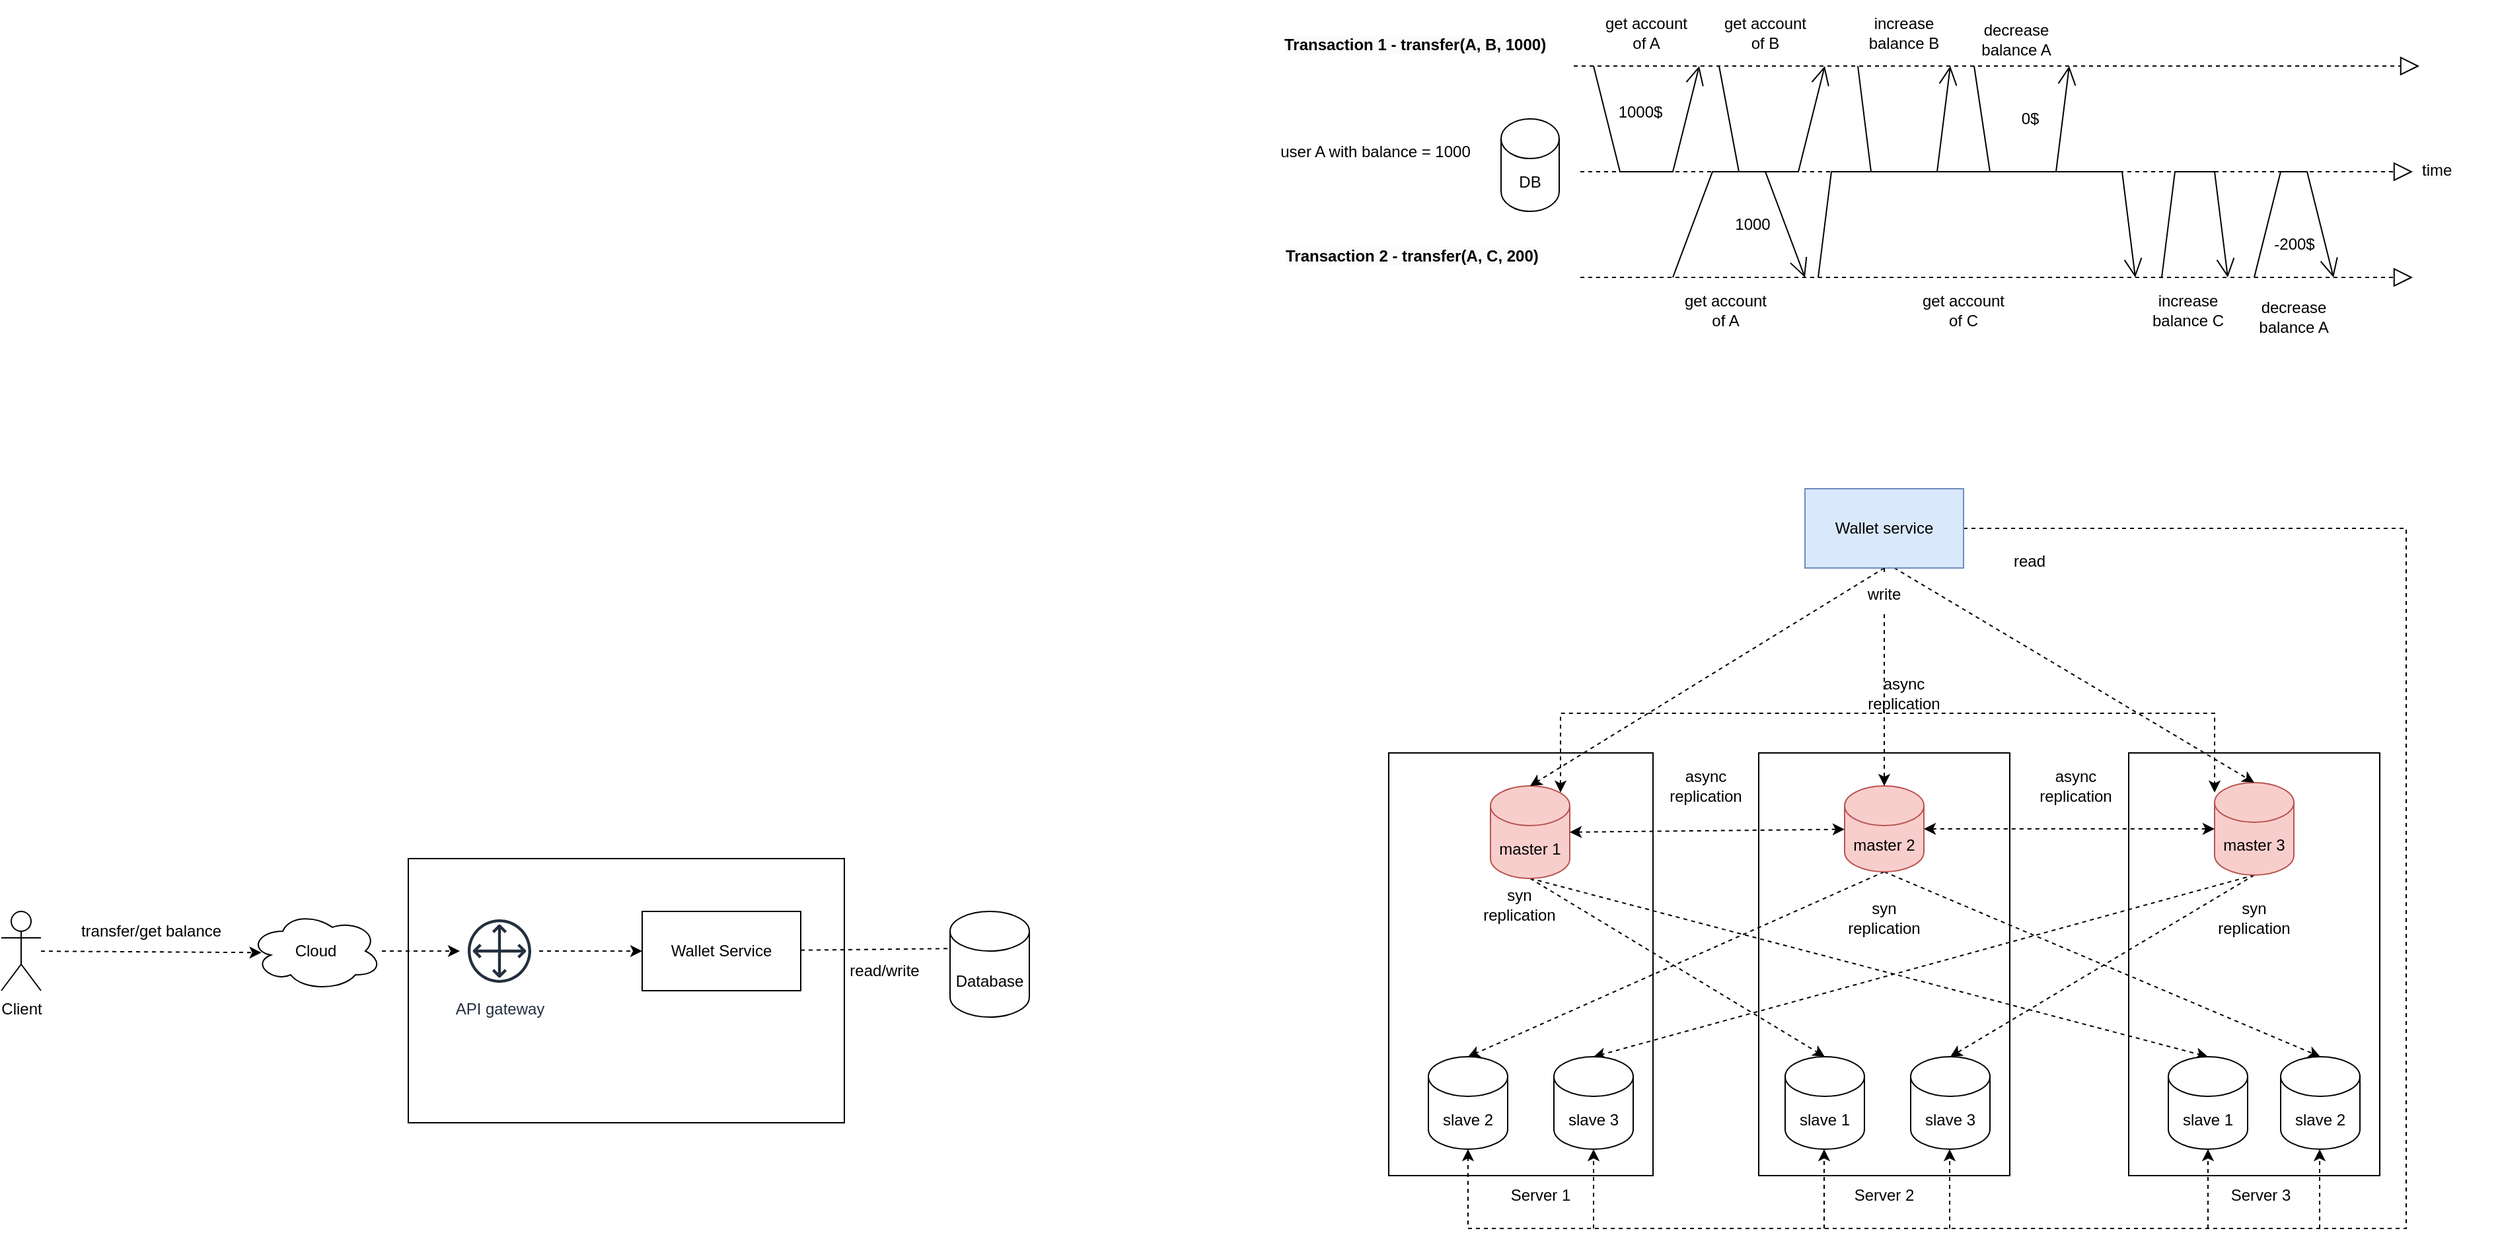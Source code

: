 <mxfile version="20.8.18" type="github">
  <diagram name="Trang-1" id="wNU1H5Y7zv_GKCtgPEAO">
    <mxGraphModel dx="2968" dy="1852" grid="1" gridSize="10" guides="1" tooltips="1" connect="1" arrows="1" fold="1" page="1" pageScale="1" pageWidth="827" pageHeight="1169" math="0" shadow="0">
      <root>
        <mxCell id="0" />
        <mxCell id="1" parent="0" />
        <mxCell id="QZXupjUOMTafXn6LQ9dr-121" value="" style="rounded=0;whiteSpace=wrap;html=1;" vertex="1" parent="1">
          <mxGeometry x="-822" y="640" width="330" height="200" as="geometry" />
        </mxCell>
        <mxCell id="QZXupjUOMTafXn6LQ9dr-101" value="" style="rounded=0;whiteSpace=wrap;html=1;" vertex="1" parent="1">
          <mxGeometry x="480" y="560" width="190" height="320" as="geometry" />
        </mxCell>
        <mxCell id="QZXupjUOMTafXn6LQ9dr-84" value="" style="rounded=0;whiteSpace=wrap;html=1;" vertex="1" parent="1">
          <mxGeometry x="200" y="560" width="190" height="320" as="geometry" />
        </mxCell>
        <mxCell id="QZXupjUOMTafXn6LQ9dr-1" value="DB" style="shape=cylinder3;whiteSpace=wrap;html=1;boundedLbl=1;backgroundOutline=1;size=15;" vertex="1" parent="1">
          <mxGeometry x="5" y="80" width="44" height="70" as="geometry" />
        </mxCell>
        <mxCell id="QZXupjUOMTafXn6LQ9dr-4" value="user A with balance = 1000" style="text;html=1;strokeColor=none;fillColor=none;align=center;verticalAlign=middle;whiteSpace=wrap;rounded=0;" vertex="1" parent="1">
          <mxGeometry x="-190" y="90" width="200" height="30" as="geometry" />
        </mxCell>
        <mxCell id="QZXupjUOMTafXn6LQ9dr-19" value="" style="endArrow=block;dashed=1;endFill=0;endSize=12;html=1;rounded=0;" edge="1" parent="1">
          <mxGeometry width="160" relative="1" as="geometry">
            <mxPoint x="65" y="120" as="sourcePoint" />
            <mxPoint x="695" y="120" as="targetPoint" />
          </mxGeometry>
        </mxCell>
        <mxCell id="QZXupjUOMTafXn6LQ9dr-22" value="&lt;meta charset=&quot;utf-8&quot;&gt;&lt;span style=&quot;color: rgb(0, 0, 0); font-family: Helvetica; font-size: 12px; font-style: normal; font-variant-ligatures: normal; font-variant-caps: normal; letter-spacing: normal; orphans: 2; text-align: center; text-indent: 0px; text-transform: none; widows: 2; word-spacing: 0px; -webkit-text-stroke-width: 0px; background-color: rgb(251, 251, 251); text-decoration-thickness: initial; text-decoration-style: initial; text-decoration-color: initial; float: none; display: inline !important;&quot;&gt;Transaction 1 -&amp;nbsp;transfer(A, B, 1000)&lt;/span&gt;" style="text;whiteSpace=wrap;html=1;fontStyle=1" vertex="1" parent="1">
          <mxGeometry x="-161" y="10" width="220" height="40" as="geometry" />
        </mxCell>
        <mxCell id="QZXupjUOMTafXn6LQ9dr-24" value="&lt;meta charset=&quot;utf-8&quot;&gt;&lt;span style=&quot;color: rgb(0, 0, 0); font-family: Helvetica; font-size: 12px; font-style: normal; font-variant-ligatures: normal; font-variant-caps: normal; font-weight: 400; letter-spacing: normal; orphans: 2; text-align: center; text-indent: 0px; text-transform: none; widows: 2; word-spacing: 0px; -webkit-text-stroke-width: 0px; background-color: rgb(251, 251, 251); text-decoration-thickness: initial; text-decoration-style: initial; text-decoration-color: initial; float: none; display: inline !important;&quot;&gt;time&lt;/span&gt;" style="text;whiteSpace=wrap;html=1;" vertex="1" parent="1">
          <mxGeometry x="700" y="105" width="60" height="40" as="geometry" />
        </mxCell>
        <mxCell id="QZXupjUOMTafXn6LQ9dr-25" value="" style="endArrow=block;dashed=1;endFill=0;endSize=12;html=1;rounded=0;" edge="1" parent="1">
          <mxGeometry width="160" relative="1" as="geometry">
            <mxPoint x="60" y="40" as="sourcePoint" />
            <mxPoint x="700" y="40" as="targetPoint" />
          </mxGeometry>
        </mxCell>
        <mxCell id="QZXupjUOMTafXn6LQ9dr-27" value="&lt;meta charset=&quot;utf-8&quot;&gt;&lt;span style=&quot;color: rgb(0, 0, 0); font-family: Helvetica; font-size: 12px; font-style: normal; font-variant-ligatures: normal; font-variant-caps: normal; letter-spacing: normal; orphans: 2; text-align: center; text-indent: 0px; text-transform: none; widows: 2; word-spacing: 0px; -webkit-text-stroke-width: 0px; background-color: rgb(251, 251, 251); text-decoration-thickness: initial; text-decoration-style: initial; text-decoration-color: initial; float: none; display: inline !important;&quot;&gt;Transaction 2 -&amp;nbsp;transfer(A, C, 200)&lt;/span&gt;" style="text;whiteSpace=wrap;html=1;fontStyle=1" vertex="1" parent="1">
          <mxGeometry x="-160" y="170" width="220" height="40" as="geometry" />
        </mxCell>
        <mxCell id="QZXupjUOMTafXn6LQ9dr-28" value="" style="endArrow=block;dashed=1;endFill=0;endSize=12;html=1;rounded=0;" edge="1" parent="1">
          <mxGeometry width="160" relative="1" as="geometry">
            <mxPoint x="65" y="200" as="sourcePoint" />
            <mxPoint x="695" y="200" as="targetPoint" />
          </mxGeometry>
        </mxCell>
        <mxCell id="QZXupjUOMTafXn6LQ9dr-34" value="" style="endArrow=open;endFill=1;endSize=12;html=1;rounded=0;" edge="1" parent="1">
          <mxGeometry width="160" relative="1" as="geometry">
            <mxPoint x="170" y="40" as="sourcePoint" />
            <mxPoint x="250" y="40" as="targetPoint" />
            <Array as="points">
              <mxPoint x="185" y="120" />
              <mxPoint x="230" y="120" />
            </Array>
          </mxGeometry>
        </mxCell>
        <mxCell id="QZXupjUOMTafXn6LQ9dr-38" value="" style="endArrow=open;endFill=1;endSize=12;html=1;rounded=0;" edge="1" parent="1">
          <mxGeometry width="160" relative="1" as="geometry">
            <mxPoint x="135" y="200" as="sourcePoint" />
            <mxPoint x="235" y="200" as="targetPoint" />
            <Array as="points">
              <mxPoint x="165" y="120" />
              <mxPoint x="205" y="120" />
            </Array>
          </mxGeometry>
        </mxCell>
        <mxCell id="QZXupjUOMTafXn6LQ9dr-39" value="1000$" style="text;html=1;align=center;verticalAlign=middle;resizable=0;points=[];autosize=1;strokeColor=none;fillColor=none;" vertex="1" parent="1">
          <mxGeometry x="80" y="60" width="60" height="30" as="geometry" />
        </mxCell>
        <mxCell id="QZXupjUOMTafXn6LQ9dr-40" value="1000" style="text;html=1;align=center;verticalAlign=middle;resizable=0;points=[];autosize=1;strokeColor=none;fillColor=none;" vertex="1" parent="1">
          <mxGeometry x="170" y="145" width="50" height="30" as="geometry" />
        </mxCell>
        <mxCell id="QZXupjUOMTafXn6LQ9dr-41" value="" style="endArrow=open;endFill=1;endSize=12;html=1;rounded=0;" edge="1" parent="1">
          <mxGeometry width="160" relative="1" as="geometry">
            <mxPoint x="245" y="200" as="sourcePoint" />
            <mxPoint x="485" y="200" as="targetPoint" />
            <Array as="points">
              <mxPoint x="255" y="120" />
              <mxPoint x="475" y="120" />
            </Array>
          </mxGeometry>
        </mxCell>
        <mxCell id="QZXupjUOMTafXn6LQ9dr-44" value="" style="endArrow=open;endFill=1;endSize=12;html=1;rounded=0;" edge="1" parent="1">
          <mxGeometry width="160" relative="1" as="geometry">
            <mxPoint x="275" y="40" as="sourcePoint" />
            <mxPoint x="345" y="40" as="targetPoint" />
            <Array as="points">
              <mxPoint x="285" y="120" />
              <mxPoint x="335" y="120" />
            </Array>
          </mxGeometry>
        </mxCell>
        <mxCell id="QZXupjUOMTafXn6LQ9dr-47" value="" style="endArrow=open;endFill=1;endSize=12;html=1;rounded=0;" edge="1" parent="1">
          <mxGeometry width="160" relative="1" as="geometry">
            <mxPoint x="575" y="200" as="sourcePoint" />
            <mxPoint x="635" y="200" as="targetPoint" />
            <Array as="points">
              <mxPoint x="595" y="120" />
              <mxPoint x="615" y="120" />
            </Array>
          </mxGeometry>
        </mxCell>
        <mxCell id="QZXupjUOMTafXn6LQ9dr-52" value="" style="endArrow=open;endFill=1;endSize=12;html=1;rounded=0;" edge="1" parent="1">
          <mxGeometry width="160" relative="1" as="geometry">
            <mxPoint x="505" y="200" as="sourcePoint" />
            <mxPoint x="555" y="200" as="targetPoint" />
            <Array as="points">
              <mxPoint x="515" y="120" />
              <mxPoint x="545" y="120" />
            </Array>
          </mxGeometry>
        </mxCell>
        <mxCell id="QZXupjUOMTafXn6LQ9dr-54" value="" style="endArrow=open;endFill=1;endSize=12;html=1;rounded=0;" edge="1" parent="1">
          <mxGeometry width="160" relative="1" as="geometry">
            <mxPoint x="363" y="40" as="sourcePoint" />
            <mxPoint x="435" y="40" as="targetPoint" />
            <Array as="points">
              <mxPoint x="375" y="120" />
              <mxPoint x="425" y="120" />
            </Array>
          </mxGeometry>
        </mxCell>
        <mxCell id="QZXupjUOMTafXn6LQ9dr-59" value="decrease balance A" style="text;html=1;strokeColor=none;fillColor=none;align=center;verticalAlign=middle;whiteSpace=wrap;rounded=0;" vertex="1" parent="1">
          <mxGeometry x="565" y="200" width="80" height="60" as="geometry" />
        </mxCell>
        <mxCell id="QZXupjUOMTafXn6LQ9dr-61" value="increase balance C" style="text;html=1;strokeColor=none;fillColor=none;align=center;verticalAlign=middle;whiteSpace=wrap;rounded=0;" vertex="1" parent="1">
          <mxGeometry x="495" y="210" width="60" height="30" as="geometry" />
        </mxCell>
        <mxCell id="QZXupjUOMTafXn6LQ9dr-62" value="decrease balance A" style="text;html=1;strokeColor=none;fillColor=none;align=center;verticalAlign=middle;whiteSpace=wrap;rounded=0;" vertex="1" parent="1">
          <mxGeometry x="355" y="-10" width="80" height="60" as="geometry" />
        </mxCell>
        <mxCell id="QZXupjUOMTafXn6LQ9dr-63" value="increase balance B" style="text;html=1;strokeColor=none;fillColor=none;align=center;verticalAlign=middle;whiteSpace=wrap;rounded=0;" vertex="1" parent="1">
          <mxGeometry x="280" width="60" height="30" as="geometry" />
        </mxCell>
        <mxCell id="QZXupjUOMTafXn6LQ9dr-64" value="get account of A" style="text;html=1;strokeColor=none;fillColor=none;align=center;verticalAlign=middle;whiteSpace=wrap;rounded=0;" vertex="1" parent="1">
          <mxGeometry x="80" width="70" height="30" as="geometry" />
        </mxCell>
        <mxCell id="QZXupjUOMTafXn6LQ9dr-65" value="get account of B" style="text;html=1;strokeColor=none;fillColor=none;align=center;verticalAlign=middle;whiteSpace=wrap;rounded=0;" vertex="1" parent="1">
          <mxGeometry x="170" width="70" height="30" as="geometry" />
        </mxCell>
        <mxCell id="QZXupjUOMTafXn6LQ9dr-67" value="" style="endArrow=open;endFill=1;endSize=12;html=1;rounded=0;" edge="1" parent="1">
          <mxGeometry width="160" relative="1" as="geometry">
            <mxPoint x="75" y="40" as="sourcePoint" />
            <mxPoint x="155" y="40" as="targetPoint" />
            <Array as="points">
              <mxPoint x="95" y="120" />
              <mxPoint x="135" y="120" />
            </Array>
          </mxGeometry>
        </mxCell>
        <mxCell id="QZXupjUOMTafXn6LQ9dr-68" value="0$" style="text;html=1;align=center;verticalAlign=middle;resizable=0;points=[];autosize=1;strokeColor=none;fillColor=none;" vertex="1" parent="1">
          <mxGeometry x="385" y="65" width="40" height="30" as="geometry" />
        </mxCell>
        <mxCell id="QZXupjUOMTafXn6LQ9dr-69" value="-200$" style="text;html=1;align=center;verticalAlign=middle;resizable=0;points=[];autosize=1;strokeColor=none;fillColor=none;" vertex="1" parent="1">
          <mxGeometry x="580" y="160" width="50" height="30" as="geometry" />
        </mxCell>
        <mxCell id="QZXupjUOMTafXn6LQ9dr-71" value="get account of A" style="text;html=1;strokeColor=none;fillColor=none;align=center;verticalAlign=middle;whiteSpace=wrap;rounded=0;" vertex="1" parent="1">
          <mxGeometry x="140" y="210" width="70" height="30" as="geometry" />
        </mxCell>
        <mxCell id="QZXupjUOMTafXn6LQ9dr-72" value="get account of C" style="text;html=1;strokeColor=none;fillColor=none;align=center;verticalAlign=middle;whiteSpace=wrap;rounded=0;" vertex="1" parent="1">
          <mxGeometry x="320" y="210" width="70" height="30" as="geometry" />
        </mxCell>
        <mxCell id="QZXupjUOMTafXn6LQ9dr-85" value="" style="rounded=0;whiteSpace=wrap;html=1;" vertex="1" parent="1">
          <mxGeometry x="-80" y="560" width="200" height="320" as="geometry" />
        </mxCell>
        <mxCell id="QZXupjUOMTafXn6LQ9dr-102" style="edgeStyle=none;rounded=0;orthogonalLoop=1;jettySize=auto;html=1;entryX=0.5;entryY=0;entryDx=0;entryDy=0;entryPerimeter=0;exitX=0.5;exitY=1;exitDx=0;exitDy=0;exitPerimeter=0;dashed=1;" edge="1" parent="1" source="QZXupjUOMTafXn6LQ9dr-78" target="QZXupjUOMTafXn6LQ9dr-90">
          <mxGeometry relative="1" as="geometry" />
        </mxCell>
        <mxCell id="QZXupjUOMTafXn6LQ9dr-103" style="edgeStyle=none;rounded=0;orthogonalLoop=1;jettySize=auto;html=1;entryX=0.5;entryY=0;entryDx=0;entryDy=0;entryPerimeter=0;exitX=0.5;exitY=1;exitDx=0;exitDy=0;exitPerimeter=0;dashed=1;" edge="1" parent="1" source="QZXupjUOMTafXn6LQ9dr-78" target="QZXupjUOMTafXn6LQ9dr-91">
          <mxGeometry relative="1" as="geometry" />
        </mxCell>
        <mxCell id="QZXupjUOMTafXn6LQ9dr-78" value="master 1" style="shape=cylinder3;whiteSpace=wrap;html=1;boundedLbl=1;backgroundOutline=1;size=15;fillColor=#f8cecc;strokeColor=#b85450;" vertex="1" parent="1">
          <mxGeometry x="-3" y="585" width="60" height="70" as="geometry" />
        </mxCell>
        <mxCell id="QZXupjUOMTafXn6LQ9dr-104" style="edgeStyle=none;rounded=0;orthogonalLoop=1;jettySize=auto;html=1;entryX=0.5;entryY=0;entryDx=0;entryDy=0;entryPerimeter=0;exitX=0.5;exitY=1;exitDx=0;exitDy=0;exitPerimeter=0;dashed=1;" edge="1" parent="1" source="QZXupjUOMTafXn6LQ9dr-87" target="QZXupjUOMTafXn6LQ9dr-89">
          <mxGeometry relative="1" as="geometry" />
        </mxCell>
        <mxCell id="QZXupjUOMTafXn6LQ9dr-105" style="edgeStyle=none;rounded=0;orthogonalLoop=1;jettySize=auto;html=1;exitX=0.5;exitY=1;exitDx=0;exitDy=0;exitPerimeter=0;entryX=0.5;entryY=0;entryDx=0;entryDy=0;entryPerimeter=0;dashed=1;" edge="1" parent="1" source="QZXupjUOMTafXn6LQ9dr-87" target="QZXupjUOMTafXn6LQ9dr-94">
          <mxGeometry relative="1" as="geometry" />
        </mxCell>
        <mxCell id="QZXupjUOMTafXn6LQ9dr-87" value="master 2" style="shape=cylinder3;whiteSpace=wrap;html=1;boundedLbl=1;backgroundOutline=1;size=15;fillColor=#f8cecc;strokeColor=#b85450;" vertex="1" parent="1">
          <mxGeometry x="265" y="585" width="60" height="65" as="geometry" />
        </mxCell>
        <mxCell id="QZXupjUOMTafXn6LQ9dr-106" style="edgeStyle=none;rounded=0;orthogonalLoop=1;jettySize=auto;html=1;entryX=0.5;entryY=0;entryDx=0;entryDy=0;entryPerimeter=0;exitX=0.5;exitY=1;exitDx=0;exitDy=0;exitPerimeter=0;dashed=1;" edge="1" parent="1" source="QZXupjUOMTafXn6LQ9dr-88" target="QZXupjUOMTafXn6LQ9dr-92">
          <mxGeometry relative="1" as="geometry" />
        </mxCell>
        <mxCell id="QZXupjUOMTafXn6LQ9dr-107" style="edgeStyle=none;rounded=0;orthogonalLoop=1;jettySize=auto;html=1;entryX=0.5;entryY=0;entryDx=0;entryDy=0;entryPerimeter=0;exitX=0.5;exitY=1;exitDx=0;exitDy=0;exitPerimeter=0;dashed=1;" edge="1" parent="1" source="QZXupjUOMTafXn6LQ9dr-88" target="QZXupjUOMTafXn6LQ9dr-93">
          <mxGeometry relative="1" as="geometry" />
        </mxCell>
        <mxCell id="QZXupjUOMTafXn6LQ9dr-88" value="master 3" style="shape=cylinder3;whiteSpace=wrap;html=1;boundedLbl=1;backgroundOutline=1;size=15;fillColor=#f8cecc;strokeColor=#b85450;" vertex="1" parent="1">
          <mxGeometry x="545" y="582.5" width="60" height="70" as="geometry" />
        </mxCell>
        <mxCell id="QZXupjUOMTafXn6LQ9dr-89" value="slave 2" style="shape=cylinder3;whiteSpace=wrap;html=1;boundedLbl=1;backgroundOutline=1;size=15;" vertex="1" parent="1">
          <mxGeometry x="-50" y="790" width="60" height="70" as="geometry" />
        </mxCell>
        <mxCell id="QZXupjUOMTafXn6LQ9dr-90" value="slave 1" style="shape=cylinder3;whiteSpace=wrap;html=1;boundedLbl=1;backgroundOutline=1;size=15;" vertex="1" parent="1">
          <mxGeometry x="220" y="790" width="60" height="70" as="geometry" />
        </mxCell>
        <mxCell id="QZXupjUOMTafXn6LQ9dr-91" value="slave 1" style="shape=cylinder3;whiteSpace=wrap;html=1;boundedLbl=1;backgroundOutline=1;size=15;" vertex="1" parent="1">
          <mxGeometry x="510" y="790" width="60" height="70" as="geometry" />
        </mxCell>
        <mxCell id="QZXupjUOMTafXn6LQ9dr-92" value="slave 3" style="shape=cylinder3;whiteSpace=wrap;html=1;boundedLbl=1;backgroundOutline=1;size=15;" vertex="1" parent="1">
          <mxGeometry x="45" y="790" width="60" height="70" as="geometry" />
        </mxCell>
        <mxCell id="QZXupjUOMTafXn6LQ9dr-93" value="slave 3" style="shape=cylinder3;whiteSpace=wrap;html=1;boundedLbl=1;backgroundOutline=1;size=15;" vertex="1" parent="1">
          <mxGeometry x="315" y="790" width="60" height="70" as="geometry" />
        </mxCell>
        <mxCell id="QZXupjUOMTafXn6LQ9dr-94" value="slave 2" style="shape=cylinder3;whiteSpace=wrap;html=1;boundedLbl=1;backgroundOutline=1;size=15;" vertex="1" parent="1">
          <mxGeometry x="595" y="790" width="60" height="70" as="geometry" />
        </mxCell>
        <mxCell id="QZXupjUOMTafXn6LQ9dr-108" value="syn replication" style="text;html=1;strokeColor=none;fillColor=none;align=center;verticalAlign=middle;whiteSpace=wrap;rounded=0;" vertex="1" parent="1">
          <mxGeometry x="265" y="670" width="60" height="30" as="geometry" />
        </mxCell>
        <mxCell id="QZXupjUOMTafXn6LQ9dr-109" value="syn replication" style="text;html=1;strokeColor=none;fillColor=none;align=center;verticalAlign=middle;whiteSpace=wrap;rounded=0;" vertex="1" parent="1">
          <mxGeometry x="545" y="670" width="60" height="30" as="geometry" />
        </mxCell>
        <mxCell id="QZXupjUOMTafXn6LQ9dr-110" value="syn replication" style="text;html=1;strokeColor=none;fillColor=none;align=center;verticalAlign=middle;whiteSpace=wrap;rounded=0;" vertex="1" parent="1">
          <mxGeometry x="-11" y="660" width="60" height="30" as="geometry" />
        </mxCell>
        <mxCell id="QZXupjUOMTafXn6LQ9dr-111" value="" style="endArrow=classic;startArrow=classic;html=1;rounded=0;dashed=1;exitX=1;exitY=0.5;exitDx=0;exitDy=0;exitPerimeter=0;" edge="1" parent="1" source="QZXupjUOMTafXn6LQ9dr-78" target="QZXupjUOMTafXn6LQ9dr-87">
          <mxGeometry width="50" height="50" relative="1" as="geometry">
            <mxPoint x="220" y="550" as="sourcePoint" />
            <mxPoint x="270" y="500" as="targetPoint" />
          </mxGeometry>
        </mxCell>
        <mxCell id="QZXupjUOMTafXn6LQ9dr-112" value="" style="endArrow=classic;startArrow=classic;html=1;rounded=0;dashed=1;exitX=1;exitY=0.5;exitDx=0;exitDy=0;exitPerimeter=0;entryX=0;entryY=0.5;entryDx=0;entryDy=0;entryPerimeter=0;" edge="1" parent="1" source="QZXupjUOMTafXn6LQ9dr-87" target="QZXupjUOMTafXn6LQ9dr-88">
          <mxGeometry width="50" height="50" relative="1" as="geometry">
            <mxPoint x="410" y="600" as="sourcePoint" />
            <mxPoint x="533" y="616.5" as="targetPoint" />
          </mxGeometry>
        </mxCell>
        <mxCell id="QZXupjUOMTafXn6LQ9dr-114" value="async replication" style="text;html=1;strokeColor=none;fillColor=none;align=center;verticalAlign=middle;whiteSpace=wrap;rounded=0;" vertex="1" parent="1">
          <mxGeometry x="130" y="570" width="60" height="30" as="geometry" />
        </mxCell>
        <mxCell id="QZXupjUOMTafXn6LQ9dr-115" value="async replication" style="text;html=1;strokeColor=none;fillColor=none;align=center;verticalAlign=middle;whiteSpace=wrap;rounded=0;" vertex="1" parent="1">
          <mxGeometry x="410" y="570" width="60" height="30" as="geometry" />
        </mxCell>
        <mxCell id="QZXupjUOMTafXn6LQ9dr-116" value="" style="endArrow=classic;startArrow=classic;html=1;rounded=0;dashed=1;" edge="1" parent="1">
          <mxGeometry width="50" height="50" relative="1" as="geometry">
            <mxPoint x="50" y="590" as="sourcePoint" />
            <mxPoint x="545" y="590" as="targetPoint" />
            <Array as="points">
              <mxPoint x="50" y="530" />
              <mxPoint x="310" y="530" />
              <mxPoint x="545" y="530" />
            </Array>
          </mxGeometry>
        </mxCell>
        <mxCell id="QZXupjUOMTafXn6LQ9dr-117" value="async replication" style="text;html=1;strokeColor=none;fillColor=none;align=center;verticalAlign=middle;whiteSpace=wrap;rounded=0;" vertex="1" parent="1">
          <mxGeometry x="280" y="500" width="60" height="30" as="geometry" />
        </mxCell>
        <mxCell id="QZXupjUOMTafXn6LQ9dr-120" style="edgeStyle=none;rounded=0;orthogonalLoop=1;jettySize=auto;html=1;entryX=0.172;entryY=0.35;entryDx=0;entryDy=0;entryPerimeter=0;dashed=1;" edge="1" parent="1" source="QZXupjUOMTafXn6LQ9dr-118" target="QZXupjUOMTafXn6LQ9dr-119">
          <mxGeometry relative="1" as="geometry" />
        </mxCell>
        <mxCell id="QZXupjUOMTafXn6LQ9dr-118" value="Wallet Service" style="rounded=0;whiteSpace=wrap;html=1;" vertex="1" parent="1">
          <mxGeometry x="-645" y="680" width="120" height="60" as="geometry" />
        </mxCell>
        <mxCell id="QZXupjUOMTafXn6LQ9dr-119" value="Database" style="shape=cylinder3;whiteSpace=wrap;html=1;boundedLbl=1;backgroundOutline=1;size=15;" vertex="1" parent="1">
          <mxGeometry x="-412" y="680" width="60" height="80" as="geometry" />
        </mxCell>
        <mxCell id="QZXupjUOMTafXn6LQ9dr-125" style="edgeStyle=none;rounded=0;orthogonalLoop=1;jettySize=auto;html=1;dashed=1;" edge="1" parent="1" source="QZXupjUOMTafXn6LQ9dr-122" target="QZXupjUOMTafXn6LQ9dr-118">
          <mxGeometry relative="1" as="geometry" />
        </mxCell>
        <mxCell id="QZXupjUOMTafXn6LQ9dr-122" value="API gateway" style="sketch=0;outlineConnect=0;fontColor=#232F3E;gradientColor=none;strokeColor=#232F3E;fillColor=#ffffff;dashed=0;verticalLabelPosition=bottom;verticalAlign=top;align=center;html=1;fontSize=12;fontStyle=0;aspect=fixed;shape=mxgraph.aws4.resourceIcon;resIcon=mxgraph.aws4.customer_gateway;" vertex="1" parent="1">
          <mxGeometry x="-783" y="680" width="60" height="60" as="geometry" />
        </mxCell>
        <mxCell id="QZXupjUOMTafXn6LQ9dr-128" style="edgeStyle=none;rounded=0;orthogonalLoop=1;jettySize=auto;html=1;entryX=0.088;entryY=0.519;entryDx=0;entryDy=0;entryPerimeter=0;dashed=1;" edge="1" parent="1" source="QZXupjUOMTafXn6LQ9dr-126" target="QZXupjUOMTafXn6LQ9dr-127">
          <mxGeometry relative="1" as="geometry" />
        </mxCell>
        <mxCell id="QZXupjUOMTafXn6LQ9dr-126" value="Client" style="shape=umlActor;verticalLabelPosition=bottom;verticalAlign=top;html=1;outlineConnect=0;" vertex="1" parent="1">
          <mxGeometry x="-1130" y="680" width="30" height="60" as="geometry" />
        </mxCell>
        <mxCell id="QZXupjUOMTafXn6LQ9dr-129" style="edgeStyle=none;rounded=0;orthogonalLoop=1;jettySize=auto;html=1;dashed=1;" edge="1" parent="1" source="QZXupjUOMTafXn6LQ9dr-127" target="QZXupjUOMTafXn6LQ9dr-122">
          <mxGeometry relative="1" as="geometry" />
        </mxCell>
        <mxCell id="QZXupjUOMTafXn6LQ9dr-127" value="Cloud" style="ellipse;shape=cloud;whiteSpace=wrap;html=1;align=center;" vertex="1" parent="1">
          <mxGeometry x="-942" y="680" width="100" height="60" as="geometry" />
        </mxCell>
        <mxCell id="QZXupjUOMTafXn6LQ9dr-130" value="read/write" style="text;html=1;align=center;verticalAlign=middle;resizable=0;points=[];autosize=1;strokeColor=none;fillColor=none;" vertex="1" parent="1">
          <mxGeometry x="-502" y="710" width="80" height="30" as="geometry" />
        </mxCell>
        <mxCell id="QZXupjUOMTafXn6LQ9dr-132" value="transfer/get balance" style="text;html=1;align=center;verticalAlign=middle;resizable=0;points=[];autosize=1;strokeColor=none;fillColor=none;" vertex="1" parent="1">
          <mxGeometry x="-1082" y="680" width="130" height="30" as="geometry" />
        </mxCell>
        <mxCell id="QZXupjUOMTafXn6LQ9dr-135" style="edgeStyle=none;rounded=0;orthogonalLoop=1;jettySize=auto;html=1;entryX=0.5;entryY=0;entryDx=0;entryDy=0;entryPerimeter=0;dashed=1;exitX=0.5;exitY=1;exitDx=0;exitDy=0;" edge="1" parent="1" source="QZXupjUOMTafXn6LQ9dr-134" target="QZXupjUOMTafXn6LQ9dr-78">
          <mxGeometry relative="1" as="geometry" />
        </mxCell>
        <mxCell id="QZXupjUOMTafXn6LQ9dr-136" style="edgeStyle=none;rounded=0;orthogonalLoop=1;jettySize=auto;html=1;entryX=0.5;entryY=0;entryDx=0;entryDy=0;entryPerimeter=0;dashed=1;startArrow=none;" edge="1" parent="1" source="QZXupjUOMTafXn6LQ9dr-139" target="QZXupjUOMTafXn6LQ9dr-87">
          <mxGeometry relative="1" as="geometry" />
        </mxCell>
        <mxCell id="QZXupjUOMTafXn6LQ9dr-137" style="edgeStyle=none;rounded=0;orthogonalLoop=1;jettySize=auto;html=1;entryX=0.5;entryY=0;entryDx=0;entryDy=0;entryPerimeter=0;dashed=1;exitX=0.562;exitY=0.998;exitDx=0;exitDy=0;exitPerimeter=0;" edge="1" parent="1" source="QZXupjUOMTafXn6LQ9dr-134" target="QZXupjUOMTafXn6LQ9dr-88">
          <mxGeometry relative="1" as="geometry" />
        </mxCell>
        <mxCell id="QZXupjUOMTafXn6LQ9dr-143" style="edgeStyle=none;rounded=0;orthogonalLoop=1;jettySize=auto;html=1;dashed=1;entryX=0.5;entryY=1;entryDx=0;entryDy=0;entryPerimeter=0;" edge="1" parent="1" source="QZXupjUOMTafXn6LQ9dr-134" target="QZXupjUOMTafXn6LQ9dr-89">
          <mxGeometry relative="1" as="geometry">
            <mxPoint x="760" y="950" as="targetPoint" />
            <Array as="points">
              <mxPoint x="690" y="390" />
              <mxPoint x="690" y="640" />
              <mxPoint x="690" y="920" />
              <mxPoint x="634" y="920" />
              <mxPoint x="-20" y="920" />
            </Array>
          </mxGeometry>
        </mxCell>
        <mxCell id="QZXupjUOMTafXn6LQ9dr-134" value="Wallet service" style="rounded=0;whiteSpace=wrap;html=1;fillColor=#dae8fc;strokeColor=#6c8ebf;" vertex="1" parent="1">
          <mxGeometry x="235" y="360" width="120" height="60" as="geometry" />
        </mxCell>
        <mxCell id="QZXupjUOMTafXn6LQ9dr-138" value="" style="edgeStyle=none;rounded=0;orthogonalLoop=1;jettySize=auto;html=1;entryX=0.5;entryY=0;entryDx=0;entryDy=0;entryPerimeter=0;dashed=1;endArrow=none;" edge="1" parent="1" source="QZXupjUOMTafXn6LQ9dr-134" target="QZXupjUOMTafXn6LQ9dr-139">
          <mxGeometry relative="1" as="geometry">
            <mxPoint x="295" y="420" as="sourcePoint" />
            <mxPoint x="295" y="585" as="targetPoint" />
          </mxGeometry>
        </mxCell>
        <mxCell id="QZXupjUOMTafXn6LQ9dr-139" value="write" style="text;html=1;strokeColor=none;fillColor=none;align=center;verticalAlign=middle;whiteSpace=wrap;rounded=0;" vertex="1" parent="1">
          <mxGeometry x="265" y="425" width="60" height="30" as="geometry" />
        </mxCell>
        <mxCell id="QZXupjUOMTafXn6LQ9dr-140" value="Server 1" style="text;html=1;strokeColor=none;fillColor=none;align=center;verticalAlign=middle;whiteSpace=wrap;rounded=0;" vertex="1" parent="1">
          <mxGeometry x="5" y="880" width="60" height="30" as="geometry" />
        </mxCell>
        <mxCell id="QZXupjUOMTafXn6LQ9dr-141" value="Server 2" style="text;html=1;strokeColor=none;fillColor=none;align=center;verticalAlign=middle;whiteSpace=wrap;rounded=0;" vertex="1" parent="1">
          <mxGeometry x="265" y="880" width="60" height="30" as="geometry" />
        </mxCell>
        <mxCell id="QZXupjUOMTafXn6LQ9dr-142" value="Server 3" style="text;html=1;strokeColor=none;fillColor=none;align=center;verticalAlign=middle;whiteSpace=wrap;rounded=0;" vertex="1" parent="1">
          <mxGeometry x="550" y="880" width="60" height="30" as="geometry" />
        </mxCell>
        <mxCell id="QZXupjUOMTafXn6LQ9dr-145" value="read" style="text;html=1;strokeColor=none;fillColor=none;align=center;verticalAlign=middle;whiteSpace=wrap;rounded=0;" vertex="1" parent="1">
          <mxGeometry x="375" y="400" width="60" height="30" as="geometry" />
        </mxCell>
        <mxCell id="QZXupjUOMTafXn6LQ9dr-146" value="" style="endArrow=classic;html=1;rounded=0;dashed=1;entryX=0.5;entryY=1;entryDx=0;entryDy=0;entryPerimeter=0;" edge="1" parent="1" target="QZXupjUOMTafXn6LQ9dr-92">
          <mxGeometry width="50" height="50" relative="1" as="geometry">
            <mxPoint x="75" y="920" as="sourcePoint" />
            <mxPoint x="-10" y="910" as="targetPoint" />
          </mxGeometry>
        </mxCell>
        <mxCell id="QZXupjUOMTafXn6LQ9dr-147" value="" style="endArrow=classic;html=1;rounded=0;dashed=1;entryX=0.5;entryY=1;entryDx=0;entryDy=0;entryPerimeter=0;" edge="1" parent="1">
          <mxGeometry width="50" height="50" relative="1" as="geometry">
            <mxPoint x="249.5" y="920" as="sourcePoint" />
            <mxPoint x="249.5" y="860" as="targetPoint" />
          </mxGeometry>
        </mxCell>
        <mxCell id="QZXupjUOMTafXn6LQ9dr-148" value="" style="endArrow=classic;html=1;rounded=0;dashed=1;entryX=0.5;entryY=1;entryDx=0;entryDy=0;entryPerimeter=0;" edge="1" parent="1">
          <mxGeometry width="50" height="50" relative="1" as="geometry">
            <mxPoint x="344.5" y="920" as="sourcePoint" />
            <mxPoint x="344.5" y="860" as="targetPoint" />
          </mxGeometry>
        </mxCell>
        <mxCell id="QZXupjUOMTafXn6LQ9dr-150" value="" style="endArrow=classic;html=1;rounded=0;dashed=1;entryX=0.5;entryY=1;entryDx=0;entryDy=0;entryPerimeter=0;" edge="1" parent="1">
          <mxGeometry width="50" height="50" relative="1" as="geometry">
            <mxPoint x="624.5" y="920" as="sourcePoint" />
            <mxPoint x="624.5" y="860" as="targetPoint" />
          </mxGeometry>
        </mxCell>
        <mxCell id="QZXupjUOMTafXn6LQ9dr-151" value="" style="endArrow=classic;html=1;rounded=0;dashed=1;entryX=0.5;entryY=1;entryDx=0;entryDy=0;entryPerimeter=0;" edge="1" parent="1">
          <mxGeometry width="50" height="50" relative="1" as="geometry">
            <mxPoint x="540" y="920" as="sourcePoint" />
            <mxPoint x="540" y="860" as="targetPoint" />
          </mxGeometry>
        </mxCell>
      </root>
    </mxGraphModel>
  </diagram>
</mxfile>
